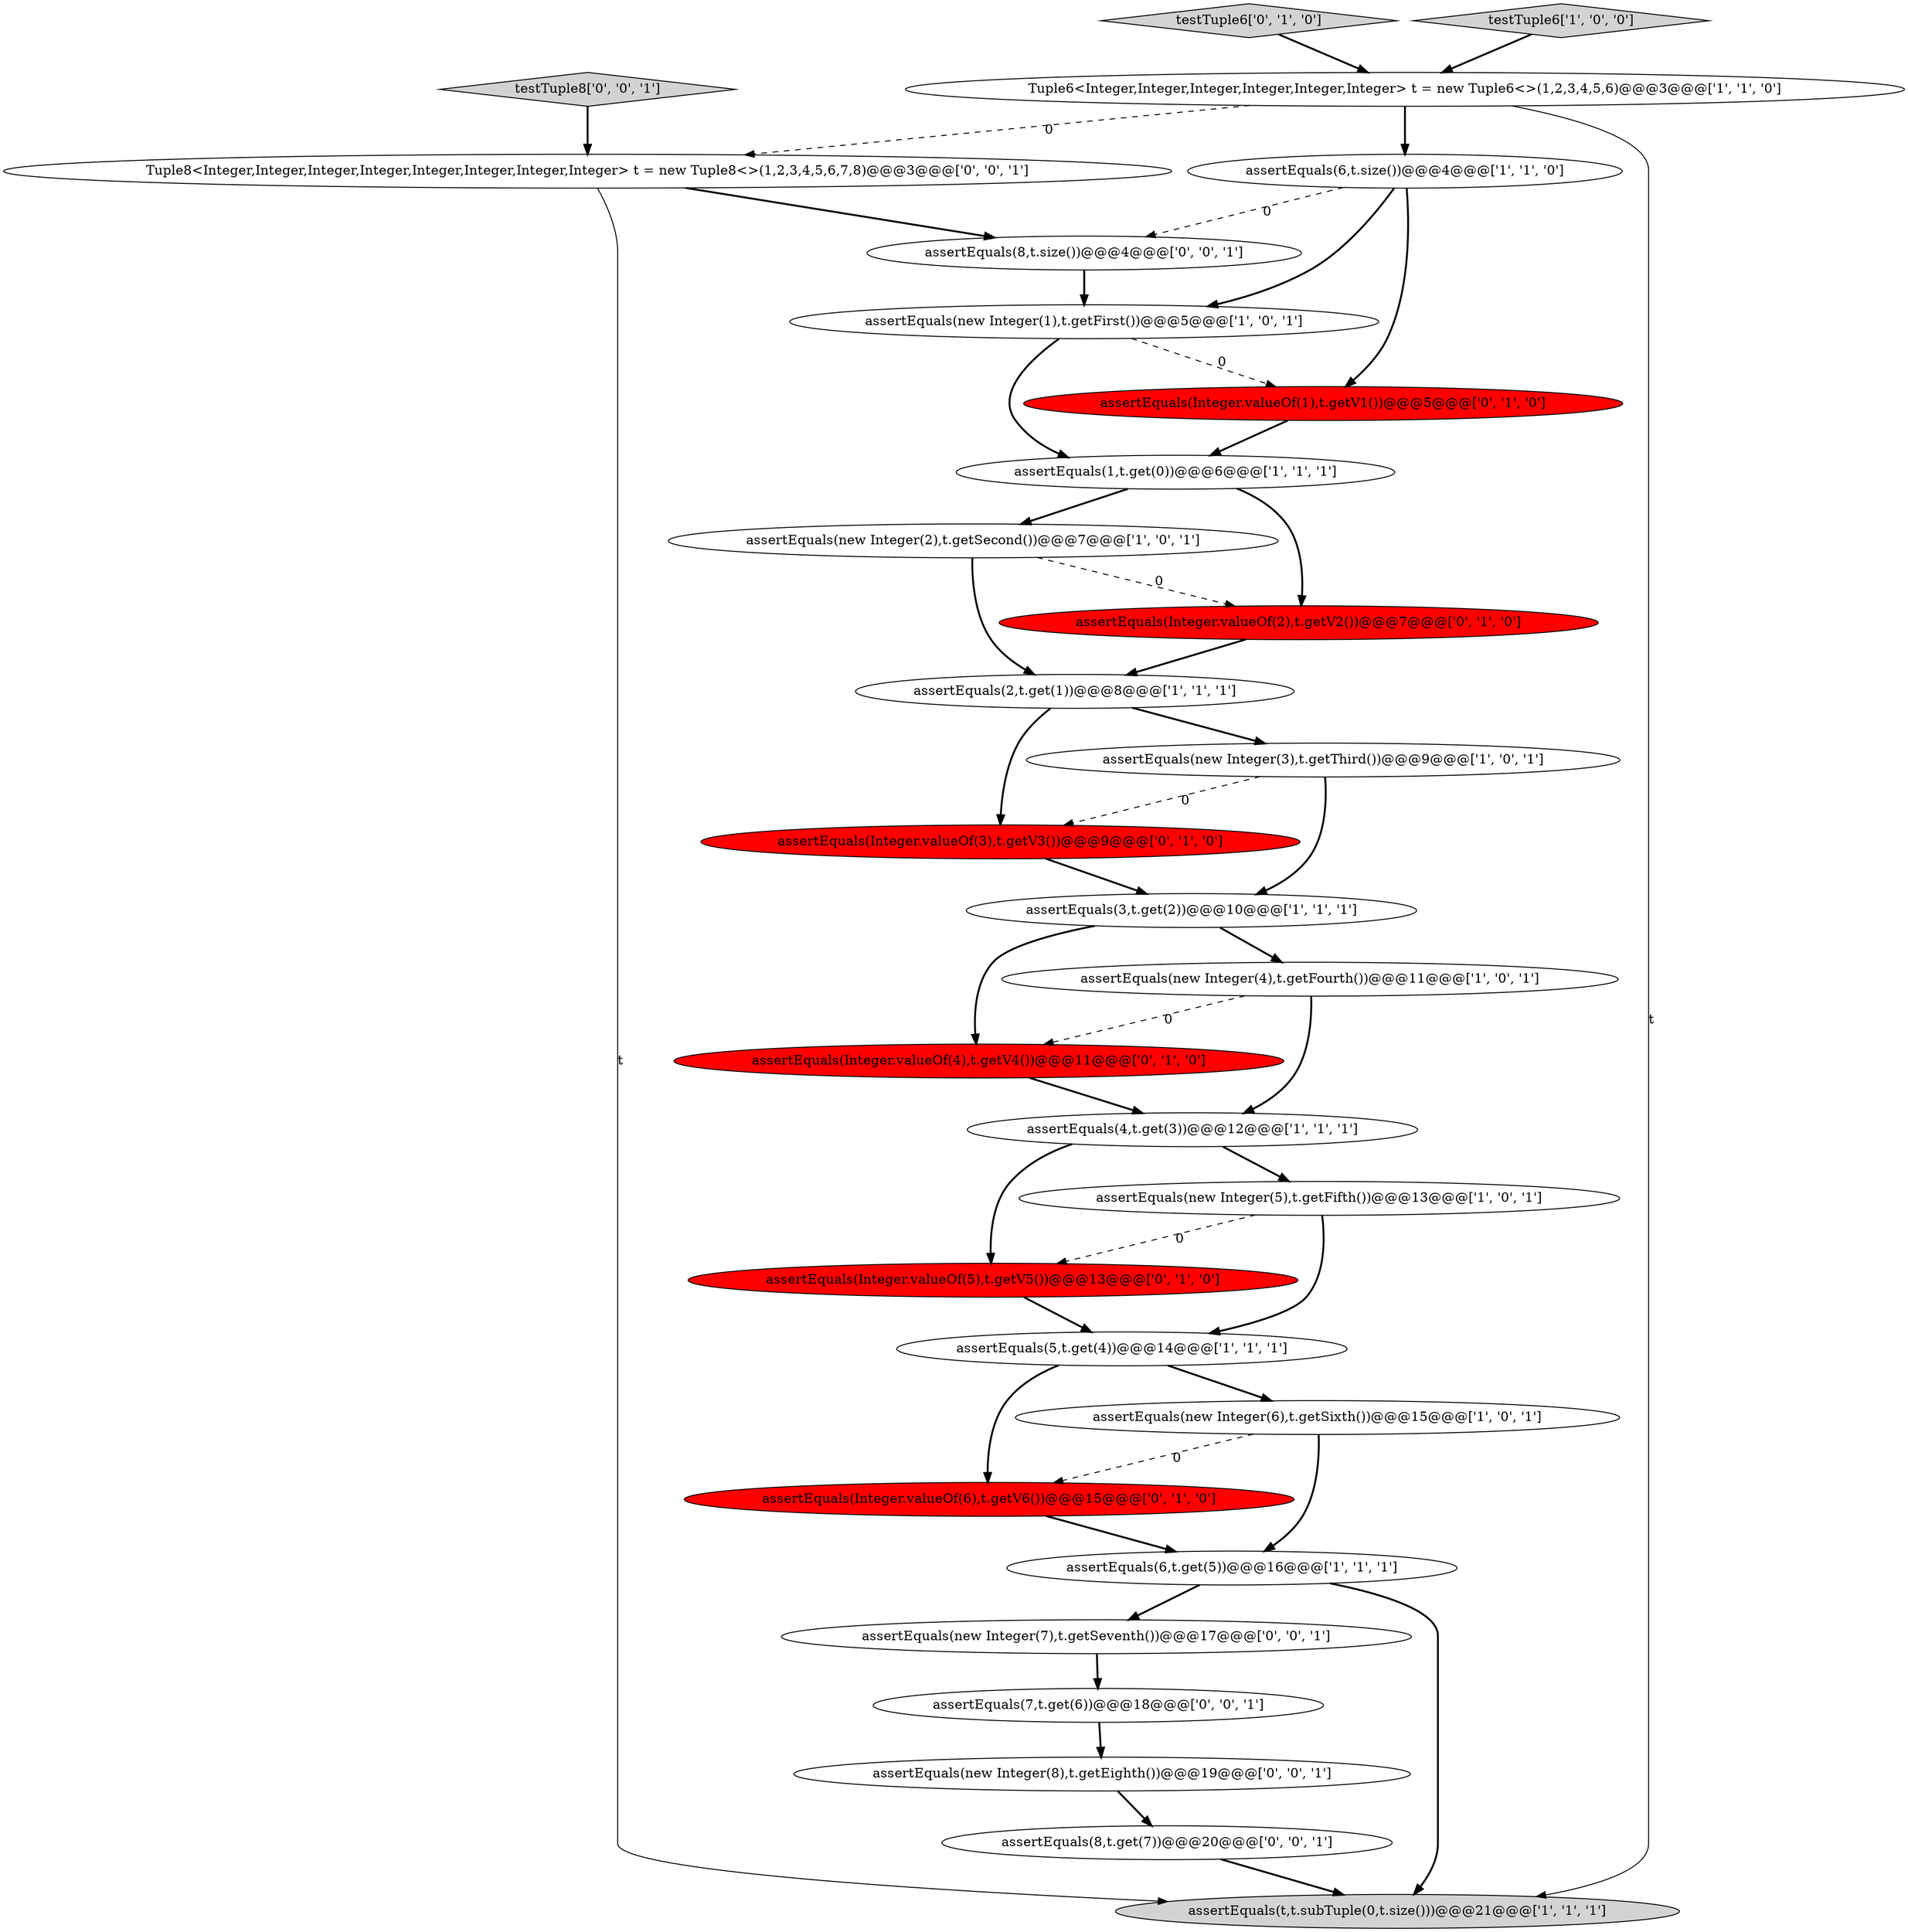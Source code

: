 digraph {
13 [style = filled, label = "assertEquals(5,t.get(4))@@@14@@@['1', '1', '1']", fillcolor = white, shape = ellipse image = "AAA0AAABBB1BBB"];
22 [style = filled, label = "assertEquals(Integer.valueOf(1),t.getV1())@@@5@@@['0', '1', '0']", fillcolor = red, shape = ellipse image = "AAA1AAABBB2BBB"];
8 [style = filled, label = "assertEquals(6,t.size())@@@4@@@['1', '1', '0']", fillcolor = white, shape = ellipse image = "AAA0AAABBB1BBB"];
25 [style = filled, label = "assertEquals(new Integer(8),t.getEighth())@@@19@@@['0', '0', '1']", fillcolor = white, shape = ellipse image = "AAA0AAABBB3BBB"];
7 [style = filled, label = "assertEquals(new Integer(4),t.getFourth())@@@11@@@['1', '0', '1']", fillcolor = white, shape = ellipse image = "AAA0AAABBB1BBB"];
28 [style = filled, label = "assertEquals(8,t.get(7))@@@20@@@['0', '0', '1']", fillcolor = white, shape = ellipse image = "AAA0AAABBB3BBB"];
16 [style = filled, label = "assertEquals(Integer.valueOf(2),t.getV2())@@@7@@@['0', '1', '0']", fillcolor = red, shape = ellipse image = "AAA1AAABBB2BBB"];
23 [style = filled, label = "testTuple8['0', '0', '1']", fillcolor = lightgray, shape = diamond image = "AAA0AAABBB3BBB"];
3 [style = filled, label = "assertEquals(new Integer(1),t.getFirst())@@@5@@@['1', '0', '1']", fillcolor = white, shape = ellipse image = "AAA0AAABBB1BBB"];
15 [style = filled, label = "assertEquals(new Integer(3),t.getThird())@@@9@@@['1', '0', '1']", fillcolor = white, shape = ellipse image = "AAA0AAABBB1BBB"];
27 [style = filled, label = "assertEquals(8,t.size())@@@4@@@['0', '0', '1']", fillcolor = white, shape = ellipse image = "AAA0AAABBB3BBB"];
14 [style = filled, label = "assertEquals(6,t.get(5))@@@16@@@['1', '1', '1']", fillcolor = white, shape = ellipse image = "AAA0AAABBB1BBB"];
17 [style = filled, label = "assertEquals(Integer.valueOf(4),t.getV4())@@@11@@@['0', '1', '0']", fillcolor = red, shape = ellipse image = "AAA1AAABBB2BBB"];
20 [style = filled, label = "testTuple6['0', '1', '0']", fillcolor = lightgray, shape = diamond image = "AAA0AAABBB2BBB"];
2 [style = filled, label = "assertEquals(t,t.subTuple(0,t.size()))@@@21@@@['1', '1', '1']", fillcolor = lightgray, shape = ellipse image = "AAA0AAABBB1BBB"];
12 [style = filled, label = "assertEquals(new Integer(2),t.getSecond())@@@7@@@['1', '0', '1']", fillcolor = white, shape = ellipse image = "AAA0AAABBB1BBB"];
24 [style = filled, label = "assertEquals(7,t.get(6))@@@18@@@['0', '0', '1']", fillcolor = white, shape = ellipse image = "AAA0AAABBB3BBB"];
21 [style = filled, label = "assertEquals(Integer.valueOf(3),t.getV3())@@@9@@@['0', '1', '0']", fillcolor = red, shape = ellipse image = "AAA1AAABBB2BBB"];
9 [style = filled, label = "testTuple6['1', '0', '0']", fillcolor = lightgray, shape = diamond image = "AAA0AAABBB1BBB"];
11 [style = filled, label = "assertEquals(new Integer(6),t.getSixth())@@@15@@@['1', '0', '1']", fillcolor = white, shape = ellipse image = "AAA0AAABBB1BBB"];
5 [style = filled, label = "assertEquals(2,t.get(1))@@@8@@@['1', '1', '1']", fillcolor = white, shape = ellipse image = "AAA0AAABBB1BBB"];
18 [style = filled, label = "assertEquals(Integer.valueOf(6),t.getV6())@@@15@@@['0', '1', '0']", fillcolor = red, shape = ellipse image = "AAA1AAABBB2BBB"];
26 [style = filled, label = "assertEquals(new Integer(7),t.getSeventh())@@@17@@@['0', '0', '1']", fillcolor = white, shape = ellipse image = "AAA0AAABBB3BBB"];
6 [style = filled, label = "assertEquals(3,t.get(2))@@@10@@@['1', '1', '1']", fillcolor = white, shape = ellipse image = "AAA0AAABBB1BBB"];
10 [style = filled, label = "assertEquals(1,t.get(0))@@@6@@@['1', '1', '1']", fillcolor = white, shape = ellipse image = "AAA0AAABBB1BBB"];
0 [style = filled, label = "assertEquals(4,t.get(3))@@@12@@@['1', '1', '1']", fillcolor = white, shape = ellipse image = "AAA0AAABBB1BBB"];
4 [style = filled, label = "assertEquals(new Integer(5),t.getFifth())@@@13@@@['1', '0', '1']", fillcolor = white, shape = ellipse image = "AAA0AAABBB1BBB"];
1 [style = filled, label = "Tuple6<Integer,Integer,Integer,Integer,Integer,Integer> t = new Tuple6<>(1,2,3,4,5,6)@@@3@@@['1', '1', '0']", fillcolor = white, shape = ellipse image = "AAA0AAABBB1BBB"];
29 [style = filled, label = "Tuple8<Integer,Integer,Integer,Integer,Integer,Integer,Integer,Integer> t = new Tuple8<>(1,2,3,4,5,6,7,8)@@@3@@@['0', '0', '1']", fillcolor = white, shape = ellipse image = "AAA0AAABBB3BBB"];
19 [style = filled, label = "assertEquals(Integer.valueOf(5),t.getV5())@@@13@@@['0', '1', '0']", fillcolor = red, shape = ellipse image = "AAA1AAABBB2BBB"];
6->17 [style = bold, label=""];
25->28 [style = bold, label=""];
1->8 [style = bold, label=""];
12->5 [style = bold, label=""];
21->6 [style = bold, label=""];
11->14 [style = bold, label=""];
12->16 [style = dashed, label="0"];
0->19 [style = bold, label=""];
7->17 [style = dashed, label="0"];
4->13 [style = bold, label=""];
8->3 [style = bold, label=""];
27->3 [style = bold, label=""];
1->29 [style = dashed, label="0"];
5->15 [style = bold, label=""];
15->21 [style = dashed, label="0"];
15->6 [style = bold, label=""];
7->0 [style = bold, label=""];
3->22 [style = dashed, label="0"];
20->1 [style = bold, label=""];
26->24 [style = bold, label=""];
29->2 [style = solid, label="t"];
13->11 [style = bold, label=""];
8->22 [style = bold, label=""];
23->29 [style = bold, label=""];
14->26 [style = bold, label=""];
5->21 [style = bold, label=""];
3->10 [style = bold, label=""];
29->27 [style = bold, label=""];
28->2 [style = bold, label=""];
1->2 [style = solid, label="t"];
17->0 [style = bold, label=""];
19->13 [style = bold, label=""];
10->16 [style = bold, label=""];
0->4 [style = bold, label=""];
10->12 [style = bold, label=""];
11->18 [style = dashed, label="0"];
24->25 [style = bold, label=""];
22->10 [style = bold, label=""];
16->5 [style = bold, label=""];
4->19 [style = dashed, label="0"];
8->27 [style = dashed, label="0"];
14->2 [style = bold, label=""];
6->7 [style = bold, label=""];
9->1 [style = bold, label=""];
18->14 [style = bold, label=""];
13->18 [style = bold, label=""];
}
